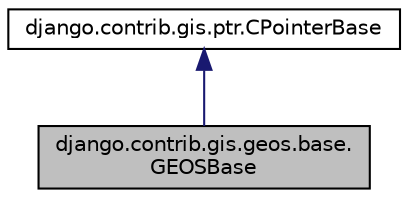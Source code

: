 digraph "django.contrib.gis.geos.base.GEOSBase"
{
 // LATEX_PDF_SIZE
  edge [fontname="Helvetica",fontsize="10",labelfontname="Helvetica",labelfontsize="10"];
  node [fontname="Helvetica",fontsize="10",shape=record];
  Node1 [label="django.contrib.gis.geos.base.\lGEOSBase",height=0.2,width=0.4,color="black", fillcolor="grey75", style="filled", fontcolor="black",tooltip=" "];
  Node2 -> Node1 [dir="back",color="midnightblue",fontsize="10",style="solid",fontname="Helvetica"];
  Node2 [label="django.contrib.gis.ptr.CPointerBase",height=0.2,width=0.4,color="black", fillcolor="white", style="filled",URL="$classdjango_1_1contrib_1_1gis_1_1ptr_1_1_c_pointer_base.html",tooltip=" "];
}
